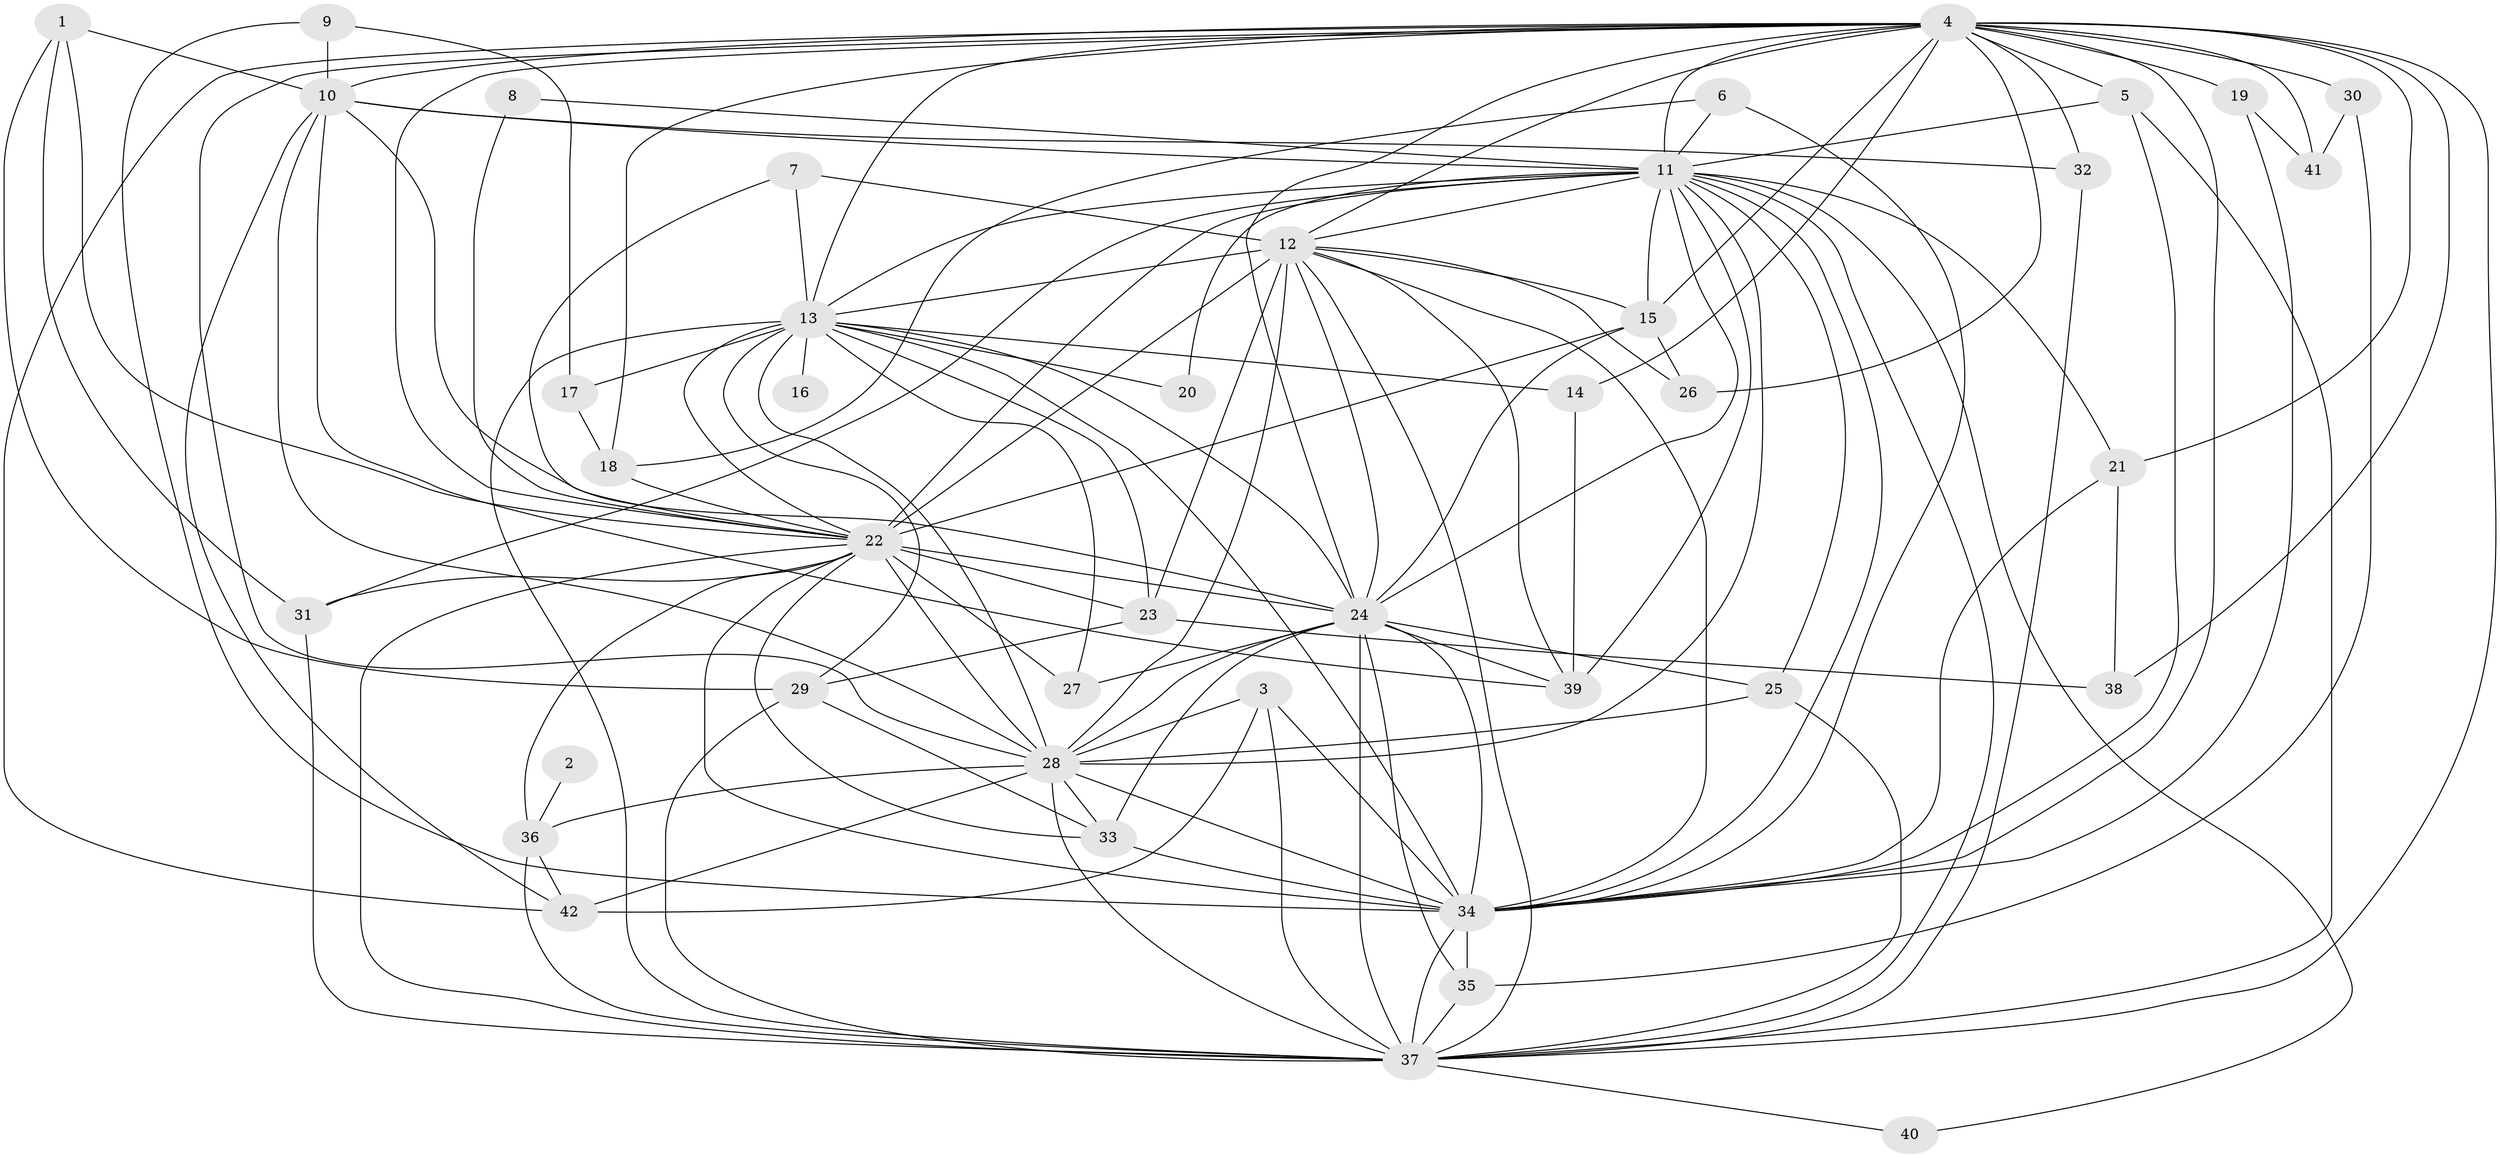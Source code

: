 // original degree distribution, {18: 0.009523809523809525, 25: 0.009523809523809525, 19: 0.009523809523809525, 21: 0.02857142857142857, 20: 0.009523809523809525, 23: 0.009523809523809525, 22: 0.009523809523809525, 17: 0.009523809523809525, 4: 0.12380952380952381, 10: 0.009523809523809525, 5: 0.0380952380952381, 3: 0.18095238095238095, 2: 0.5333333333333333, 6: 0.01904761904761905}
// Generated by graph-tools (version 1.1) at 2025/36/03/04/25 23:36:37]
// undirected, 42 vertices, 135 edges
graph export_dot {
  node [color=gray90,style=filled];
  1;
  2;
  3;
  4;
  5;
  6;
  7;
  8;
  9;
  10;
  11;
  12;
  13;
  14;
  15;
  16;
  17;
  18;
  19;
  20;
  21;
  22;
  23;
  24;
  25;
  26;
  27;
  28;
  29;
  30;
  31;
  32;
  33;
  34;
  35;
  36;
  37;
  38;
  39;
  40;
  41;
  42;
  1 -- 10 [weight=1.0];
  1 -- 22 [weight=1.0];
  1 -- 29 [weight=1.0];
  1 -- 31 [weight=1.0];
  2 -- 36 [weight=1.0];
  3 -- 28 [weight=1.0];
  3 -- 34 [weight=1.0];
  3 -- 37 [weight=1.0];
  3 -- 42 [weight=1.0];
  4 -- 5 [weight=1.0];
  4 -- 10 [weight=1.0];
  4 -- 11 [weight=1.0];
  4 -- 12 [weight=1.0];
  4 -- 13 [weight=1.0];
  4 -- 14 [weight=1.0];
  4 -- 15 [weight=1.0];
  4 -- 18 [weight=1.0];
  4 -- 19 [weight=1.0];
  4 -- 21 [weight=1.0];
  4 -- 22 [weight=2.0];
  4 -- 24 [weight=1.0];
  4 -- 26 [weight=1.0];
  4 -- 28 [weight=1.0];
  4 -- 30 [weight=1.0];
  4 -- 32 [weight=1.0];
  4 -- 34 [weight=1.0];
  4 -- 37 [weight=1.0];
  4 -- 38 [weight=1.0];
  4 -- 41 [weight=1.0];
  4 -- 42 [weight=1.0];
  5 -- 11 [weight=1.0];
  5 -- 34 [weight=1.0];
  5 -- 37 [weight=1.0];
  6 -- 11 [weight=1.0];
  6 -- 18 [weight=1.0];
  6 -- 34 [weight=1.0];
  7 -- 12 [weight=1.0];
  7 -- 13 [weight=2.0];
  7 -- 22 [weight=1.0];
  8 -- 11 [weight=2.0];
  8 -- 22 [weight=1.0];
  9 -- 10 [weight=1.0];
  9 -- 17 [weight=1.0];
  9 -- 34 [weight=1.0];
  10 -- 11 [weight=1.0];
  10 -- 24 [weight=1.0];
  10 -- 28 [weight=2.0];
  10 -- 32 [weight=2.0];
  10 -- 39 [weight=1.0];
  10 -- 42 [weight=1.0];
  11 -- 12 [weight=1.0];
  11 -- 13 [weight=1.0];
  11 -- 15 [weight=1.0];
  11 -- 20 [weight=1.0];
  11 -- 21 [weight=1.0];
  11 -- 22 [weight=3.0];
  11 -- 24 [weight=2.0];
  11 -- 25 [weight=1.0];
  11 -- 28 [weight=1.0];
  11 -- 31 [weight=1.0];
  11 -- 34 [weight=1.0];
  11 -- 37 [weight=2.0];
  11 -- 39 [weight=1.0];
  11 -- 40 [weight=1.0];
  12 -- 13 [weight=2.0];
  12 -- 15 [weight=1.0];
  12 -- 22 [weight=5.0];
  12 -- 23 [weight=2.0];
  12 -- 24 [weight=1.0];
  12 -- 26 [weight=1.0];
  12 -- 28 [weight=1.0];
  12 -- 34 [weight=2.0];
  12 -- 37 [weight=1.0];
  12 -- 39 [weight=2.0];
  13 -- 14 [weight=1.0];
  13 -- 16 [weight=1.0];
  13 -- 17 [weight=1.0];
  13 -- 20 [weight=1.0];
  13 -- 22 [weight=3.0];
  13 -- 23 [weight=1.0];
  13 -- 24 [weight=1.0];
  13 -- 27 [weight=1.0];
  13 -- 28 [weight=1.0];
  13 -- 29 [weight=1.0];
  13 -- 34 [weight=1.0];
  13 -- 37 [weight=1.0];
  14 -- 39 [weight=1.0];
  15 -- 22 [weight=1.0];
  15 -- 24 [weight=1.0];
  15 -- 26 [weight=1.0];
  17 -- 18 [weight=1.0];
  18 -- 22 [weight=3.0];
  19 -- 34 [weight=2.0];
  19 -- 41 [weight=1.0];
  21 -- 34 [weight=1.0];
  21 -- 38 [weight=1.0];
  22 -- 23 [weight=1.0];
  22 -- 24 [weight=3.0];
  22 -- 27 [weight=1.0];
  22 -- 28 [weight=2.0];
  22 -- 31 [weight=1.0];
  22 -- 33 [weight=1.0];
  22 -- 34 [weight=2.0];
  22 -- 36 [weight=1.0];
  22 -- 37 [weight=2.0];
  23 -- 29 [weight=1.0];
  23 -- 38 [weight=1.0];
  24 -- 25 [weight=1.0];
  24 -- 27 [weight=2.0];
  24 -- 28 [weight=1.0];
  24 -- 33 [weight=1.0];
  24 -- 34 [weight=1.0];
  24 -- 35 [weight=1.0];
  24 -- 37 [weight=2.0];
  24 -- 39 [weight=1.0];
  25 -- 28 [weight=1.0];
  25 -- 37 [weight=1.0];
  28 -- 33 [weight=1.0];
  28 -- 34 [weight=1.0];
  28 -- 36 [weight=1.0];
  28 -- 37 [weight=2.0];
  28 -- 42 [weight=1.0];
  29 -- 33 [weight=1.0];
  29 -- 37 [weight=1.0];
  30 -- 35 [weight=1.0];
  30 -- 41 [weight=1.0];
  31 -- 37 [weight=1.0];
  32 -- 37 [weight=1.0];
  33 -- 34 [weight=1.0];
  34 -- 35 [weight=2.0];
  34 -- 37 [weight=3.0];
  35 -- 37 [weight=1.0];
  36 -- 37 [weight=1.0];
  36 -- 42 [weight=1.0];
  37 -- 40 [weight=1.0];
}
